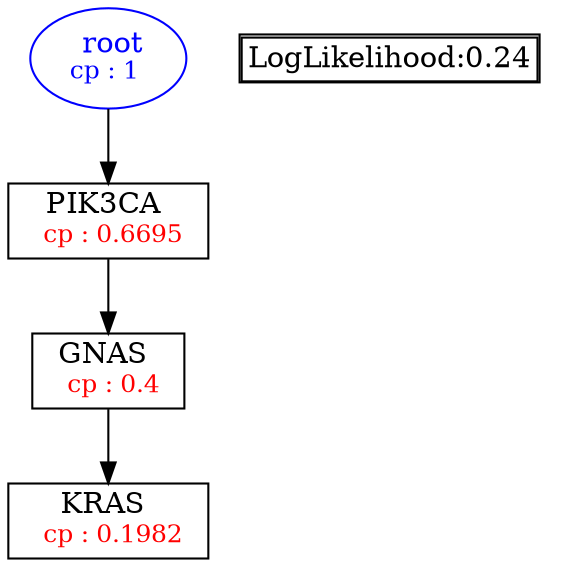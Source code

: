 digraph tree {
    "root" [label=<<font color='Blue'> root</font><br/><font color='Blue' POINT-SIZE='12'>cp : 1 </font>>, shape=oval, color=Blue];
    "S3" [label =<PIK3CA <br/> <font color='Red' POINT-SIZE='12'> cp : 0.6695 </font>>, shape=box];
    "S2" [label =<GNAS <br/> <font color='Red' POINT-SIZE='12'> cp : 0.4 </font>>, shape=box];
    "S1" [label =<KRAS <br/> <font color='Red' POINT-SIZE='12'> cp : 0.1982 </font>>, shape=box];
    "root" -> "S3";
    "S3" -> "S2";
    "S2" -> "S1";

    node[shape=plaintext]
    fontsize="10"
    struct1 [label=
    <<TABLE BORDER="1" CELLBORDER="1" CELLSPACING="0" >
    <TR><TD ALIGN="LEFT">LogLikelihood:0.24</TD></TR>
    </TABLE>>];

}

